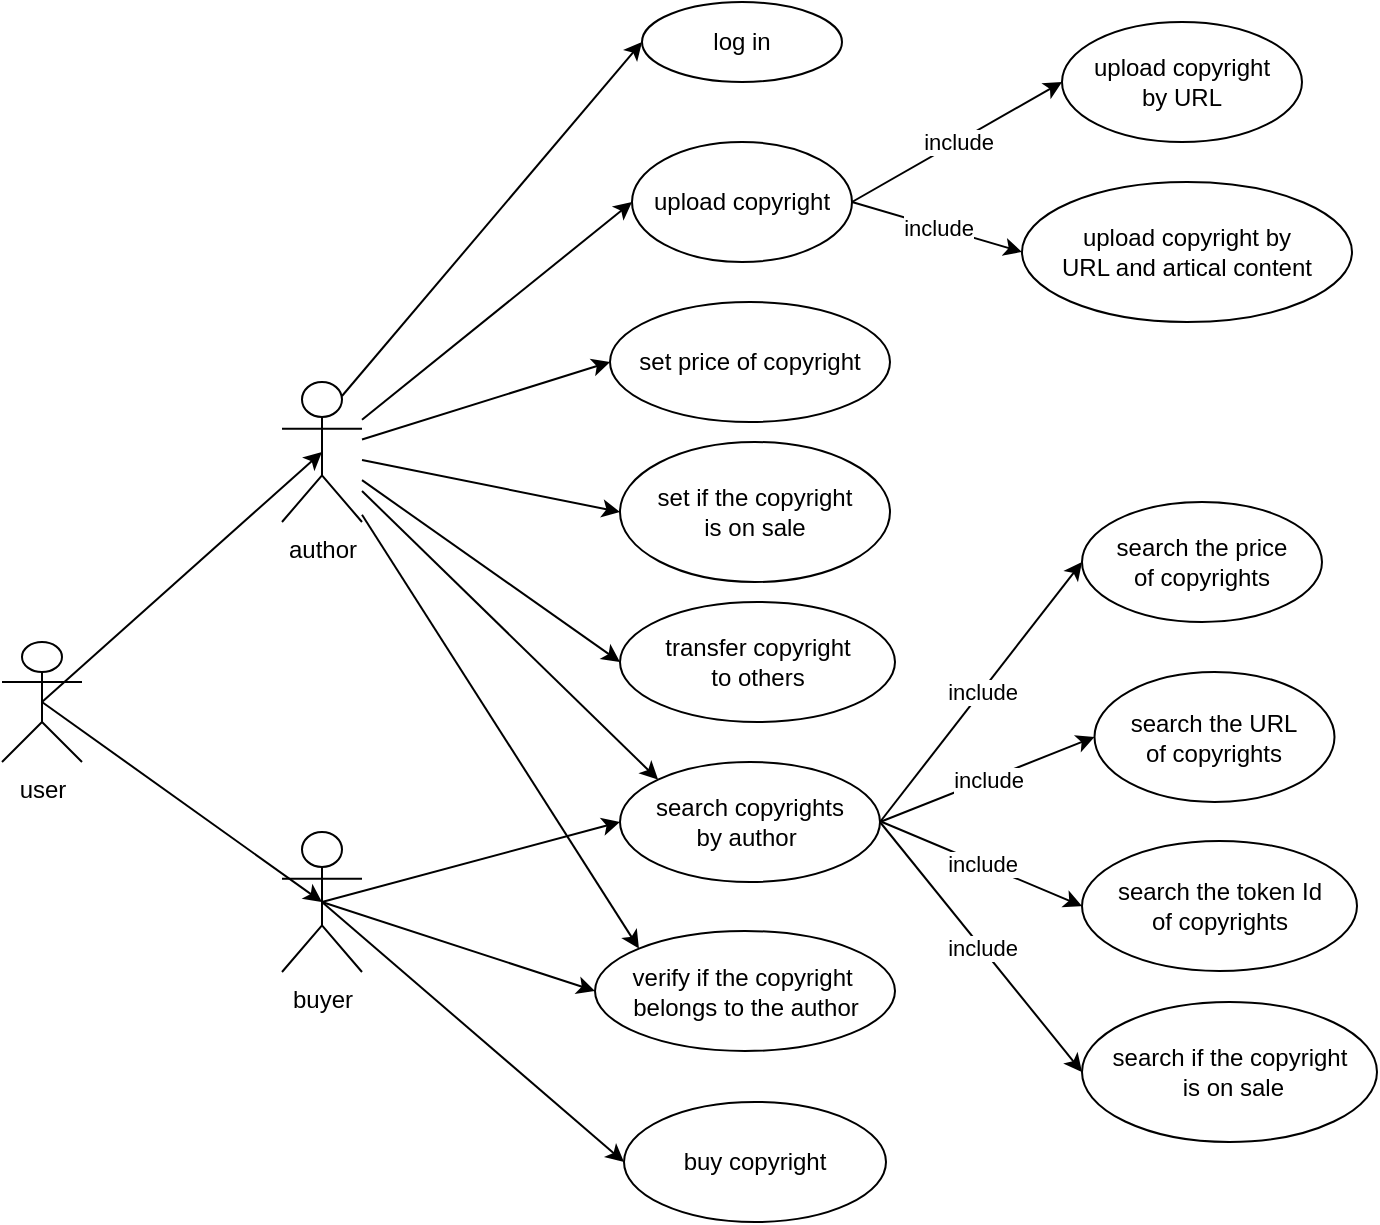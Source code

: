 <mxfile>
    <diagram id="1bqTSIrRk3O0kMEXZ78l" name="Page-1">
        <mxGraphModel dx="1122" dy="853" grid="1" gridSize="10" guides="1" tooltips="1" connect="1" arrows="1" fold="1" page="1" pageScale="1" pageWidth="827" pageHeight="1169" math="0" shadow="0">
            <root>
                <mxCell id="0"/>
                <mxCell id="1" parent="0"/>
                <mxCell id="23" style="edgeStyle=none;html=1;entryX=0;entryY=0.5;entryDx=0;entryDy=0;" edge="1" parent="1" source="2" target="18">
                    <mxGeometry relative="1" as="geometry">
                        <mxPoint x="210" y="260" as="sourcePoint"/>
                    </mxGeometry>
                </mxCell>
                <mxCell id="2" value="author" style="shape=umlActor;verticalLabelPosition=bottom;verticalAlign=top;html=1;outlineConnect=0;" vertex="1" parent="1">
                    <mxGeometry x="210" y="240" width="40" height="70" as="geometry"/>
                </mxCell>
                <mxCell id="3" value="log in" style="ellipse;whiteSpace=wrap;html=1;" vertex="1" parent="1">
                    <mxGeometry x="390" y="50" width="100" height="40" as="geometry"/>
                </mxCell>
                <mxCell id="4" value="upload copyright" style="ellipse;whiteSpace=wrap;html=1;" vertex="1" parent="1">
                    <mxGeometry x="385" y="120" width="110" height="60" as="geometry"/>
                </mxCell>
                <mxCell id="5" value="verify if the copyright&amp;nbsp;&lt;br&gt;belongs to the author" style="ellipse;whiteSpace=wrap;html=1;" vertex="1" parent="1">
                    <mxGeometry x="366.5" y="514.5" width="150" height="60" as="geometry"/>
                </mxCell>
                <mxCell id="6" value="search copyrights &lt;br&gt;by author&amp;nbsp;&lt;br&gt;" style="ellipse;whiteSpace=wrap;html=1;" vertex="1" parent="1">
                    <mxGeometry x="379" y="430" width="130" height="60" as="geometry"/>
                </mxCell>
                <mxCell id="8" value="" style="endArrow=classic;html=1;entryX=0;entryY=0.5;entryDx=0;entryDy=0;exitX=0.75;exitY=0.1;exitDx=0;exitDy=0;exitPerimeter=0;" edge="1" parent="1" source="2" target="3">
                    <mxGeometry width="50" height="50" relative="1" as="geometry">
                        <mxPoint x="290" y="150" as="sourcePoint"/>
                        <mxPoint x="340" y="100" as="targetPoint"/>
                    </mxGeometry>
                </mxCell>
                <mxCell id="9" value="" style="endArrow=classic;html=1;entryX=0;entryY=0.5;entryDx=0;entryDy=0;" edge="1" parent="1" source="2" target="4">
                    <mxGeometry width="50" height="50" relative="1" as="geometry">
                        <mxPoint x="300" y="180" as="sourcePoint"/>
                        <mxPoint x="350" y="130" as="targetPoint"/>
                    </mxGeometry>
                </mxCell>
                <mxCell id="10" value="" style="endArrow=classic;html=1;entryX=0;entryY=0;entryDx=0;entryDy=0;" edge="1" parent="1" source="2" target="6">
                    <mxGeometry width="50" height="50" relative="1" as="geometry">
                        <mxPoint x="260" y="300" as="sourcePoint"/>
                        <mxPoint x="310" y="250" as="targetPoint"/>
                    </mxGeometry>
                </mxCell>
                <mxCell id="11" value="set if the copyright &lt;br&gt;is on sale" style="ellipse;whiteSpace=wrap;html=1;" vertex="1" parent="1">
                    <mxGeometry x="379" y="270" width="135" height="70" as="geometry"/>
                </mxCell>
                <mxCell id="12" value="set price of copyright" style="ellipse;whiteSpace=wrap;html=1;" vertex="1" parent="1">
                    <mxGeometry x="374" y="200" width="140" height="60" as="geometry"/>
                </mxCell>
                <mxCell id="13" value="&lt;span&gt;upload copyright&lt;br&gt;by URL&lt;br&gt;&lt;/span&gt;" style="ellipse;whiteSpace=wrap;html=1;" vertex="1" parent="1">
                    <mxGeometry x="600" y="60" width="120" height="60" as="geometry"/>
                </mxCell>
                <mxCell id="14" value="&lt;span&gt;upload copyright&amp;nbsp;&lt;/span&gt;&lt;span&gt;by &lt;br&gt;URL and artical content&lt;/span&gt;" style="ellipse;whiteSpace=wrap;html=1;" vertex="1" parent="1">
                    <mxGeometry x="580" y="140" width="165" height="70" as="geometry"/>
                </mxCell>
                <mxCell id="15" value="include" style="endArrow=classic;html=1;entryX=0;entryY=0.5;entryDx=0;entryDy=0;exitX=1;exitY=0.5;exitDx=0;exitDy=0;" edge="1" parent="1" source="4" target="13">
                    <mxGeometry relative="1" as="geometry">
                        <mxPoint x="495" y="169.5" as="sourcePoint"/>
                        <mxPoint x="595" y="169.5" as="targetPoint"/>
                    </mxGeometry>
                </mxCell>
                <mxCell id="17" value="include" style="endArrow=classic;html=1;entryX=0;entryY=0.5;entryDx=0;entryDy=0;exitX=1;exitY=0.5;exitDx=0;exitDy=0;" edge="1" parent="1" source="4" target="14">
                    <mxGeometry relative="1" as="geometry">
                        <mxPoint x="505" y="179.5" as="sourcePoint"/>
                        <mxPoint x="580" y="140" as="targetPoint"/>
                    </mxGeometry>
                </mxCell>
                <mxCell id="18" value="transfer copyright &lt;br&gt;to others" style="ellipse;whiteSpace=wrap;html=1;" vertex="1" parent="1">
                    <mxGeometry x="379" y="350" width="137.5" height="60" as="geometry"/>
                </mxCell>
                <mxCell id="19" value="" style="endArrow=classic;html=1;entryX=0;entryY=0.5;entryDx=0;entryDy=0;" edge="1" parent="1" source="2" target="12">
                    <mxGeometry width="50" height="50" relative="1" as="geometry">
                        <mxPoint x="230" y="310" as="sourcePoint"/>
                        <mxPoint x="280" y="260" as="targetPoint"/>
                    </mxGeometry>
                </mxCell>
                <mxCell id="20" value="" style="endArrow=classic;html=1;entryX=0;entryY=0.5;entryDx=0;entryDy=0;" edge="1" parent="1" source="2" target="11">
                    <mxGeometry width="50" height="50" relative="1" as="geometry">
                        <mxPoint x="260" y="380" as="sourcePoint"/>
                        <mxPoint x="310" y="330" as="targetPoint"/>
                    </mxGeometry>
                </mxCell>
                <mxCell id="26" value="" style="endArrow=classic;html=1;entryX=0;entryY=0;entryDx=0;entryDy=0;" edge="1" parent="1" source="2" target="5">
                    <mxGeometry width="50" height="50" relative="1" as="geometry">
                        <mxPoint x="170" y="490" as="sourcePoint"/>
                        <mxPoint x="360" y="570" as="targetPoint"/>
                    </mxGeometry>
                </mxCell>
                <mxCell id="30" style="edgeStyle=none;html=1;exitX=0.5;exitY=0.5;exitDx=0;exitDy=0;exitPerimeter=0;entryX=0;entryY=0.5;entryDx=0;entryDy=0;" edge="1" parent="1" source="27" target="5">
                    <mxGeometry relative="1" as="geometry"/>
                </mxCell>
                <mxCell id="31" style="edgeStyle=none;html=1;exitX=0.5;exitY=0.5;exitDx=0;exitDy=0;exitPerimeter=0;entryX=0;entryY=0.5;entryDx=0;entryDy=0;" edge="1" parent="1" source="27" target="6">
                    <mxGeometry relative="1" as="geometry"/>
                </mxCell>
                <mxCell id="45" style="edgeStyle=none;html=1;exitX=0.5;exitY=0.5;exitDx=0;exitDy=0;exitPerimeter=0;entryX=0;entryY=0.5;entryDx=0;entryDy=0;" edge="1" parent="1" source="27" target="44">
                    <mxGeometry relative="1" as="geometry"/>
                </mxCell>
                <mxCell id="27" value="buyer" style="shape=umlActor;verticalLabelPosition=bottom;verticalAlign=top;html=1;outlineConnect=0;" vertex="1" parent="1">
                    <mxGeometry x="210" y="465" width="40" height="70" as="geometry"/>
                </mxCell>
                <mxCell id="33" value="" style="endArrow=classic;html=1;exitX=1;exitY=0.5;exitDx=0;exitDy=0;entryX=0;entryY=0.5;entryDx=0;entryDy=0;" edge="1" parent="1" source="6" target="52">
                    <mxGeometry relative="1" as="geometry">
                        <mxPoint x="500" y="350" as="sourcePoint"/>
                        <mxPoint x="618.75" y="325" as="targetPoint"/>
                    </mxGeometry>
                </mxCell>
                <mxCell id="34" value="include" style="edgeLabel;resizable=0;html=1;align=center;verticalAlign=middle;" connectable="0" vertex="1" parent="33">
                    <mxGeometry relative="1" as="geometry"/>
                </mxCell>
                <mxCell id="35" value="&lt;span style=&quot;font-family: &amp;#34;helvetica&amp;#34;&quot;&gt;search the URL&lt;/span&gt;&lt;br style=&quot;font-family: &amp;#34;helvetica&amp;#34;&quot;&gt;&lt;span style=&quot;font-family: &amp;#34;helvetica&amp;#34;&quot;&gt;of copyrights&lt;/span&gt;" style="ellipse;whiteSpace=wrap;html=1;" vertex="1" parent="1">
                    <mxGeometry x="616.25" y="385" width="120" height="65" as="geometry"/>
                </mxCell>
                <mxCell id="36" value="&lt;span style=&quot;font-family: &amp;#34;helvetica&amp;#34;&quot;&gt;search the token Id&lt;/span&gt;&lt;br style=&quot;font-family: &amp;#34;helvetica&amp;#34;&quot;&gt;&lt;span style=&quot;font-family: &amp;#34;helvetica&amp;#34;&quot;&gt;of copyrights&lt;/span&gt;" style="ellipse;whiteSpace=wrap;html=1;" vertex="1" parent="1">
                    <mxGeometry x="610" y="469.5" width="137.5" height="65" as="geometry"/>
                </mxCell>
                <mxCell id="37" value="&lt;span&gt;search if the copyright&lt;br&gt;&amp;nbsp;&lt;/span&gt;&lt;span&gt;is on sale&lt;/span&gt;" style="ellipse;whiteSpace=wrap;html=1;" vertex="1" parent="1">
                    <mxGeometry x="610" y="550" width="147.5" height="70" as="geometry"/>
                </mxCell>
                <mxCell id="38" value="" style="endArrow=classic;html=1;exitX=1;exitY=0.5;exitDx=0;exitDy=0;entryX=0;entryY=0.5;entryDx=0;entryDy=0;" edge="1" parent="1" source="6" target="35">
                    <mxGeometry relative="1" as="geometry">
                        <mxPoint x="519" y="470" as="sourcePoint"/>
                        <mxPoint x="612.5" y="375" as="targetPoint"/>
                    </mxGeometry>
                </mxCell>
                <mxCell id="39" value="include" style="edgeLabel;resizable=0;html=1;align=center;verticalAlign=middle;" connectable="0" vertex="1" parent="38">
                    <mxGeometry relative="1" as="geometry"/>
                </mxCell>
                <mxCell id="40" value="" style="endArrow=classic;html=1;entryX=0;entryY=0.5;entryDx=0;entryDy=0;" edge="1" parent="1" target="36">
                    <mxGeometry relative="1" as="geometry">
                        <mxPoint x="510" y="460" as="sourcePoint"/>
                        <mxPoint x="622.5" y="385" as="targetPoint"/>
                    </mxGeometry>
                </mxCell>
                <mxCell id="41" value="include" style="edgeLabel;resizable=0;html=1;align=center;verticalAlign=middle;" connectable="0" vertex="1" parent="40">
                    <mxGeometry relative="1" as="geometry"/>
                </mxCell>
                <mxCell id="42" value="" style="endArrow=classic;html=1;exitX=1;exitY=0.5;exitDx=0;exitDy=0;entryX=0;entryY=0.5;entryDx=0;entryDy=0;" edge="1" parent="1" source="6" target="37">
                    <mxGeometry relative="1" as="geometry">
                        <mxPoint x="539" y="490" as="sourcePoint"/>
                        <mxPoint x="632.5" y="395" as="targetPoint"/>
                    </mxGeometry>
                </mxCell>
                <mxCell id="43" value="include" style="edgeLabel;resizable=0;html=1;align=center;verticalAlign=middle;" connectable="0" vertex="1" parent="42">
                    <mxGeometry relative="1" as="geometry"/>
                </mxCell>
                <mxCell id="44" value="buy copyright" style="ellipse;whiteSpace=wrap;html=1;" vertex="1" parent="1">
                    <mxGeometry x="381" y="600" width="131" height="60" as="geometry"/>
                </mxCell>
                <mxCell id="47" style="edgeStyle=none;html=1;exitX=0.5;exitY=0.5;exitDx=0;exitDy=0;exitPerimeter=0;entryX=0.5;entryY=0.5;entryDx=0;entryDy=0;entryPerimeter=0;" edge="1" parent="1" source="46" target="2">
                    <mxGeometry relative="1" as="geometry"/>
                </mxCell>
                <mxCell id="48" style="edgeStyle=none;html=1;exitX=0.5;exitY=0.5;exitDx=0;exitDy=0;exitPerimeter=0;entryX=0.5;entryY=0.5;entryDx=0;entryDy=0;entryPerimeter=0;" edge="1" parent="1" source="46" target="27">
                    <mxGeometry relative="1" as="geometry"/>
                </mxCell>
                <mxCell id="46" value="user" style="shape=umlActor;verticalLabelPosition=bottom;verticalAlign=top;html=1;outlineConnect=0;" vertex="1" parent="1">
                    <mxGeometry x="70" y="370" width="40" height="60" as="geometry"/>
                </mxCell>
                <mxCell id="52" value="&lt;span style=&quot;font-family: &amp;#34;helvetica&amp;#34;&quot;&gt;search the price&lt;/span&gt;&lt;br style=&quot;font-family: &amp;#34;helvetica&amp;#34;&quot;&gt;&lt;span style=&quot;font-family: &amp;#34;helvetica&amp;#34;&quot;&gt;of copyrights&lt;/span&gt;" style="ellipse;whiteSpace=wrap;html=1;" vertex="1" parent="1">
                    <mxGeometry x="610" y="300" width="120" height="60" as="geometry"/>
                </mxCell>
            </root>
        </mxGraphModel>
    </diagram>
</mxfile>